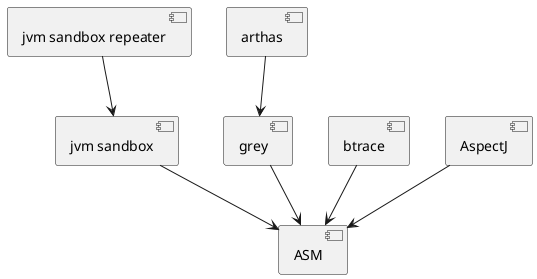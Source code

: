 @startuml
component ASM as asm
[jvm sandbox] as jsandbox
[jvm sandbox repeater] as repeater
component arthas
component grey  as grey
component btrace
component AspectJ

repeater --> jsandbox
arthas --> grey
grey --> asm
jsandbox --> asm
btrace --> asm
AspectJ --> asm
@enduml

